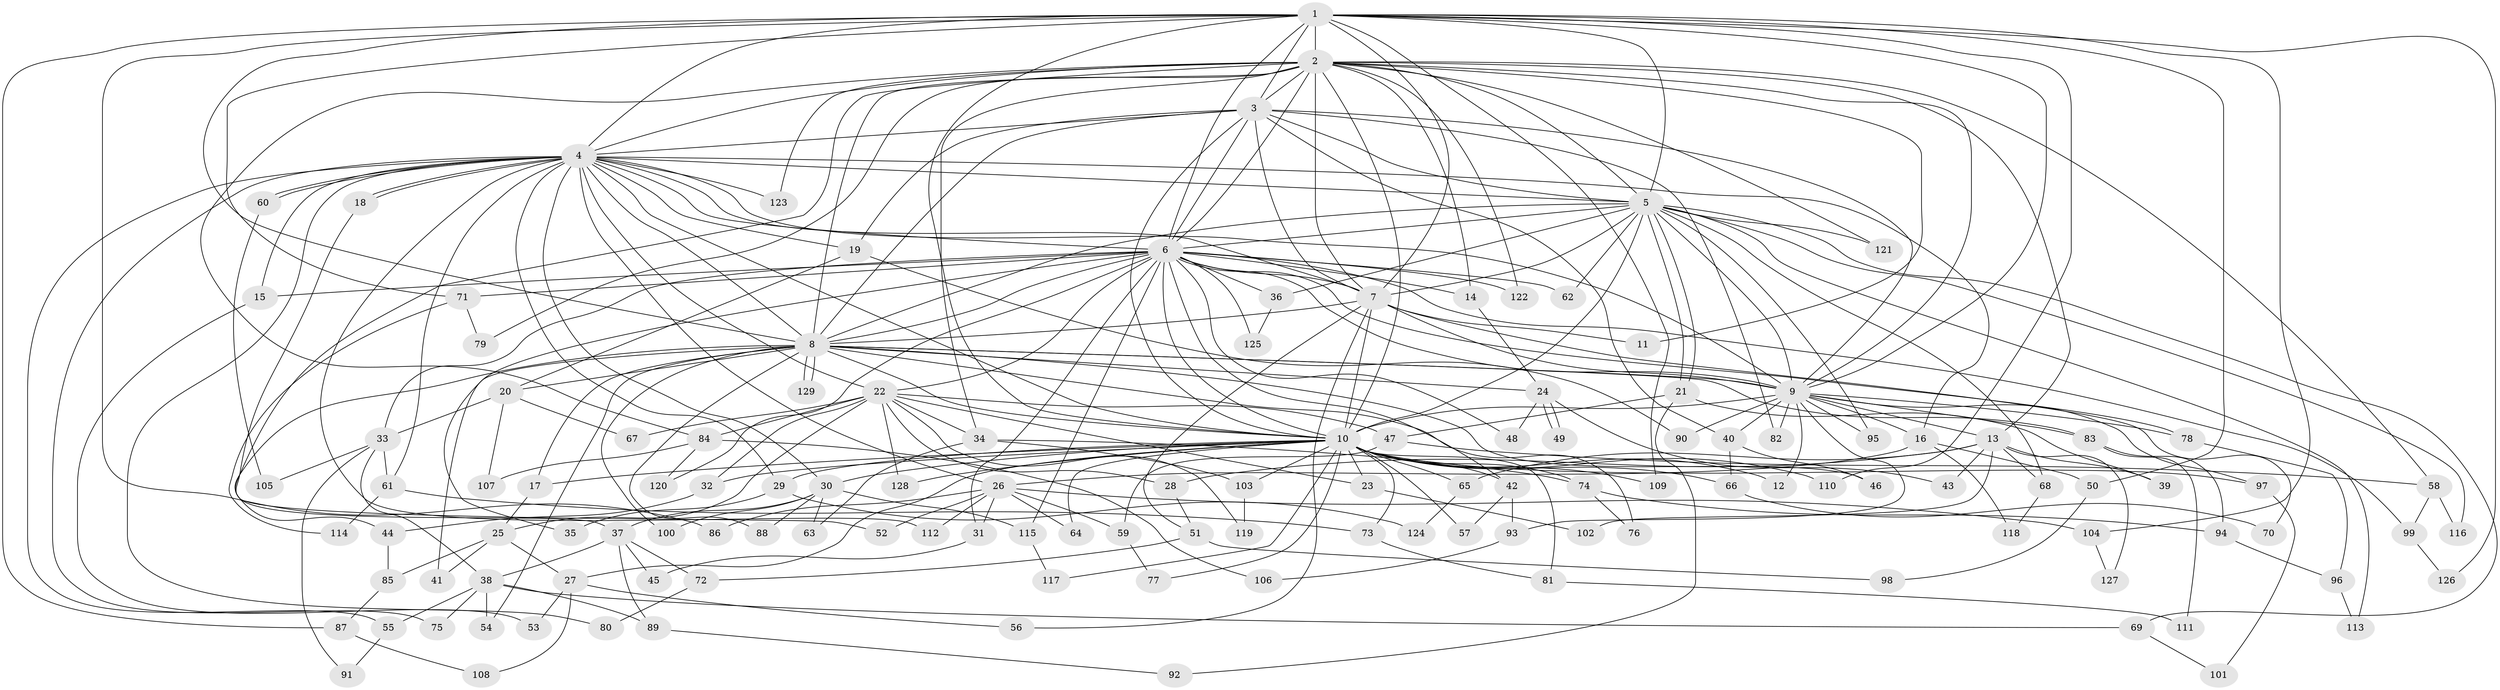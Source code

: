 // coarse degree distribution, {20: 0.010309278350515464, 22: 0.010309278350515464, 11: 0.010309278350515464, 23: 0.020618556701030927, 16: 0.020618556701030927, 24: 0.010309278350515464, 29: 0.010309278350515464, 2: 0.4329896907216495, 10: 0.020618556701030927, 3: 0.23711340206185566, 6: 0.041237113402061855, 5: 0.05154639175257732, 15: 0.010309278350515464, 4: 0.08247422680412371, 7: 0.020618556701030927, 1: 0.010309278350515464}
// Generated by graph-tools (version 1.1) at 2025/23/03/03/25 07:23:39]
// undirected, 129 vertices, 283 edges
graph export_dot {
graph [start="1"]
  node [color=gray90,style=filled];
  1;
  2;
  3;
  4;
  5;
  6;
  7;
  8;
  9;
  10;
  11;
  12;
  13;
  14;
  15;
  16;
  17;
  18;
  19;
  20;
  21;
  22;
  23;
  24;
  25;
  26;
  27;
  28;
  29;
  30;
  31;
  32;
  33;
  34;
  35;
  36;
  37;
  38;
  39;
  40;
  41;
  42;
  43;
  44;
  45;
  46;
  47;
  48;
  49;
  50;
  51;
  52;
  53;
  54;
  55;
  56;
  57;
  58;
  59;
  60;
  61;
  62;
  63;
  64;
  65;
  66;
  67;
  68;
  69;
  70;
  71;
  72;
  73;
  74;
  75;
  76;
  77;
  78;
  79;
  80;
  81;
  82;
  83;
  84;
  85;
  86;
  87;
  88;
  89;
  90;
  91;
  92;
  93;
  94;
  95;
  96;
  97;
  98;
  99;
  100;
  101;
  102;
  103;
  104;
  105;
  106;
  107;
  108;
  109;
  110;
  111;
  112;
  113;
  114;
  115;
  116;
  117;
  118;
  119;
  120;
  121;
  122;
  123;
  124;
  125;
  126;
  127;
  128;
  129;
  1 -- 2;
  1 -- 3;
  1 -- 4;
  1 -- 5;
  1 -- 6;
  1 -- 7;
  1 -- 8;
  1 -- 9;
  1 -- 10;
  1 -- 50;
  1 -- 71;
  1 -- 86;
  1 -- 87;
  1 -- 104;
  1 -- 109;
  1 -- 110;
  1 -- 126;
  2 -- 3;
  2 -- 4;
  2 -- 5;
  2 -- 6;
  2 -- 7;
  2 -- 8;
  2 -- 9;
  2 -- 10;
  2 -- 11;
  2 -- 13;
  2 -- 14;
  2 -- 34;
  2 -- 37;
  2 -- 58;
  2 -- 79;
  2 -- 84;
  2 -- 121;
  2 -- 122;
  2 -- 123;
  3 -- 4;
  3 -- 5;
  3 -- 6;
  3 -- 7;
  3 -- 8;
  3 -- 9;
  3 -- 10;
  3 -- 19;
  3 -- 40;
  3 -- 82;
  4 -- 5;
  4 -- 6;
  4 -- 7;
  4 -- 8;
  4 -- 9;
  4 -- 10;
  4 -- 15;
  4 -- 16;
  4 -- 18;
  4 -- 18;
  4 -- 19;
  4 -- 22;
  4 -- 26;
  4 -- 29;
  4 -- 30;
  4 -- 55;
  4 -- 60;
  4 -- 60;
  4 -- 61;
  4 -- 75;
  4 -- 80;
  4 -- 112;
  4 -- 123;
  5 -- 6;
  5 -- 7;
  5 -- 8;
  5 -- 9;
  5 -- 10;
  5 -- 21;
  5 -- 21;
  5 -- 36;
  5 -- 62;
  5 -- 68;
  5 -- 69;
  5 -- 95;
  5 -- 113;
  5 -- 116;
  5 -- 121;
  6 -- 7;
  6 -- 8;
  6 -- 9;
  6 -- 10;
  6 -- 14;
  6 -- 15;
  6 -- 22;
  6 -- 31;
  6 -- 33;
  6 -- 35;
  6 -- 36;
  6 -- 42;
  6 -- 48;
  6 -- 62;
  6 -- 71;
  6 -- 78;
  6 -- 99;
  6 -- 115;
  6 -- 120;
  6 -- 122;
  6 -- 125;
  7 -- 8;
  7 -- 9;
  7 -- 10;
  7 -- 11;
  7 -- 51;
  7 -- 56;
  7 -- 70;
  8 -- 9;
  8 -- 10;
  8 -- 17;
  8 -- 20;
  8 -- 24;
  8 -- 41;
  8 -- 44;
  8 -- 46;
  8 -- 54;
  8 -- 76;
  8 -- 83;
  8 -- 88;
  8 -- 100;
  8 -- 129;
  8 -- 129;
  9 -- 10;
  9 -- 12;
  9 -- 13;
  9 -- 16;
  9 -- 40;
  9 -- 78;
  9 -- 82;
  9 -- 83;
  9 -- 90;
  9 -- 93;
  9 -- 95;
  9 -- 97;
  10 -- 12;
  10 -- 17;
  10 -- 23;
  10 -- 27;
  10 -- 29;
  10 -- 30;
  10 -- 32;
  10 -- 42;
  10 -- 57;
  10 -- 64;
  10 -- 65;
  10 -- 66;
  10 -- 73;
  10 -- 74;
  10 -- 77;
  10 -- 81;
  10 -- 97;
  10 -- 103;
  10 -- 109;
  10 -- 110;
  10 -- 117;
  10 -- 128;
  13 -- 28;
  13 -- 39;
  13 -- 43;
  13 -- 65;
  13 -- 68;
  13 -- 102;
  13 -- 127;
  14 -- 24;
  15 -- 53;
  16 -- 26;
  16 -- 50;
  16 -- 118;
  17 -- 25;
  18 -- 52;
  19 -- 20;
  19 -- 90;
  20 -- 33;
  20 -- 67;
  20 -- 107;
  21 -- 39;
  21 -- 47;
  21 -- 92;
  22 -- 23;
  22 -- 25;
  22 -- 28;
  22 -- 32;
  22 -- 34;
  22 -- 47;
  22 -- 67;
  22 -- 84;
  22 -- 119;
  22 -- 128;
  23 -- 102;
  24 -- 43;
  24 -- 48;
  24 -- 49;
  24 -- 49;
  25 -- 27;
  25 -- 41;
  25 -- 85;
  26 -- 31;
  26 -- 52;
  26 -- 59;
  26 -- 64;
  26 -- 86;
  26 -- 104;
  26 -- 112;
  27 -- 53;
  27 -- 56;
  27 -- 108;
  28 -- 51;
  29 -- 35;
  29 -- 124;
  30 -- 37;
  30 -- 63;
  30 -- 88;
  30 -- 100;
  30 -- 115;
  31 -- 45;
  32 -- 44;
  33 -- 38;
  33 -- 61;
  33 -- 91;
  33 -- 105;
  34 -- 63;
  34 -- 74;
  34 -- 103;
  36 -- 125;
  37 -- 38;
  37 -- 45;
  37 -- 72;
  37 -- 89;
  38 -- 54;
  38 -- 55;
  38 -- 69;
  38 -- 75;
  38 -- 89;
  40 -- 46;
  40 -- 66;
  42 -- 57;
  42 -- 93;
  44 -- 85;
  47 -- 58;
  47 -- 59;
  50 -- 98;
  51 -- 72;
  51 -- 98;
  55 -- 91;
  58 -- 99;
  58 -- 116;
  59 -- 77;
  60 -- 105;
  61 -- 73;
  61 -- 114;
  65 -- 124;
  66 -- 70;
  68 -- 118;
  69 -- 101;
  71 -- 79;
  71 -- 114;
  72 -- 80;
  73 -- 81;
  74 -- 76;
  74 -- 94;
  78 -- 96;
  81 -- 111;
  83 -- 94;
  83 -- 111;
  84 -- 106;
  84 -- 107;
  84 -- 120;
  85 -- 87;
  87 -- 108;
  89 -- 92;
  93 -- 106;
  94 -- 96;
  96 -- 113;
  97 -- 101;
  99 -- 126;
  103 -- 119;
  104 -- 127;
  115 -- 117;
}
